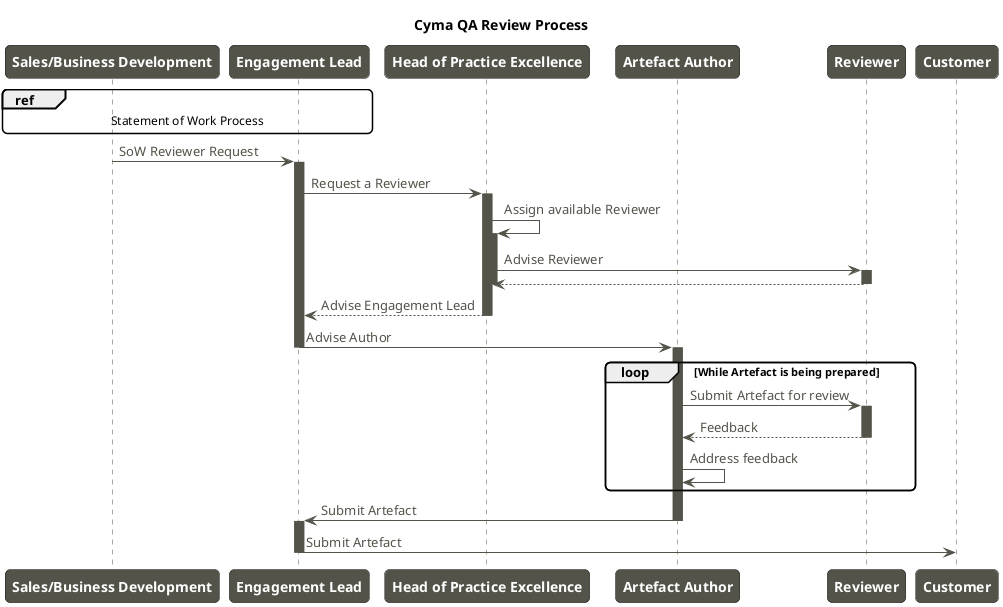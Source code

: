 @startuml

Title Cyma QA Review Process
skinparam defaultFontName Raleway
skinparam roundcorner 10
'skinparam shadowing true

skinparam sequence {
    ArrowColor #53534A
    ArrowFontColor #53534A
    LifeLineBorderColor #53534A
    LifeLineBackgroundColor #53534A

    ParticipantBackgroundColor #53534A
    ParticipantFontSize 14
    ParticipantFontColor White
    ParticipantFontStyle bold
}

participant sbd as "Sales/Business Development"
participant EL as "Engagement Lead"
participant PE as "Head of Practice Excellence"
participant A as "Artefact Author"
participant R as "Reviewer"
participant C as "Customer"

ref over sbd, EL
Statement of Work Process
end ref

sbd->EL: SoW Reviewer Request
activate EL
EL->PE: Request a Reviewer
activate PE
PE->PE: Assign available Reviewer
activate PE
PE->R: Advise Reviewer
activate R
R-->PE:
deactivate R
deactivate PE
PE-->EL: Advise Engagement Lead
deactivate PE

EL->A: Advise Author
deactivate EL
activate A
loop While Artefact is being prepared
A->R: Submit Artefact for review
activate R
R-->A: Feedback
deactivate R

A->A: Address feedback
end

A->EL: Submit Artefact
deactivate A
activate EL

EL -> C: Submit Artefact
deactivate EL

@enduml

@startuml

skinparam defaultFontName Raleway
skinparam roundcorner 10

skinparam sequence {
    ArrowColor #53534A
    ArrowFontColor #53534A
    LifeLineBorderColor #53534A
    LifeLineBackgroundColor #53534A

    ParticipantBackgroundColor #53534A
    ParticipantFontSize 14
    ParticipantFontColor White
    ParticipantFontStyle bold
}

participant "Pre-Sales Support" as pss
participant "Engagement Lead" as el
participant "SoW Approval Process" as sow
participant "Client" as xyz

ref over pss
Sales Process
end ref

pss->el: Notify of Project
deactivate pss
activate el
el->el: Develop SoW
activate el


deactivate el

el->sow: Present SoW
activate sow

ref over sow
    Cyma SoW Approval Process
end ref

sow-->el:
deactivate sow

el->xyz: Present SoW
activate xyz

xyz-->el: Accept SoW
deactivate xyz

el->pss: Notify
deactivate el
activate pss
pss-> el : Project initiated
deactivate pss
activate el

deactivate el

ref over el, xyz
Project Delivery
end ref


'end opt
@enduml

@startuml

@startuml

skinparam defaultFontName Raleway
skinparam roundcorner 10

skinparam sequence {
    ArrowColor #53534A
    ArrowFontColor #53534A
    LifeLineBorderColor #53534A
    LifeLineBackgroundColor #53534A

    ParticipantBackgroundColor #53534A
    ParticipantFontSize 14
    ParticipantFontColor White
    ParticipantFontStyle bold
}

Title "Partners Life IcePanel Approval/Merge Process"

participant "IcePanel \nEditor" as Editor
participant "Architecture\nReview" as Architect
participant IcePanel

Editor->IcePanel: Creates draft diagram \nwithin IcePanel
activate IcePanel
Editor->IcePanel: Iterates draft diagram
deactivate IcePanel
Editor->Architect: Initiates architecture review\nof diagram.
activate Architect
alt All reviewers approve (Approve)
    Architect->Editor: Informs approval
    Editor->IcePanel: Implements merge
    activate IcePanel
    opt Freeze IcePanel view [Optional]
    Editor->IcePanel: Freezes/Versions [Domain]|[App]
    end
    IcePanel->IcePanel: Merges diagram \ninto latest model.
    IcePanel-->Editor
    deactivate IcePanel
    Editor->Architect: Advises merge complete.
else Any reviewer rejects (Reject)
    Architect->Editor: Informs rejection with all comments
    Editor->Architect: Revises diagram resubmits \nto approval process
end

deactivate Architect

@enduml